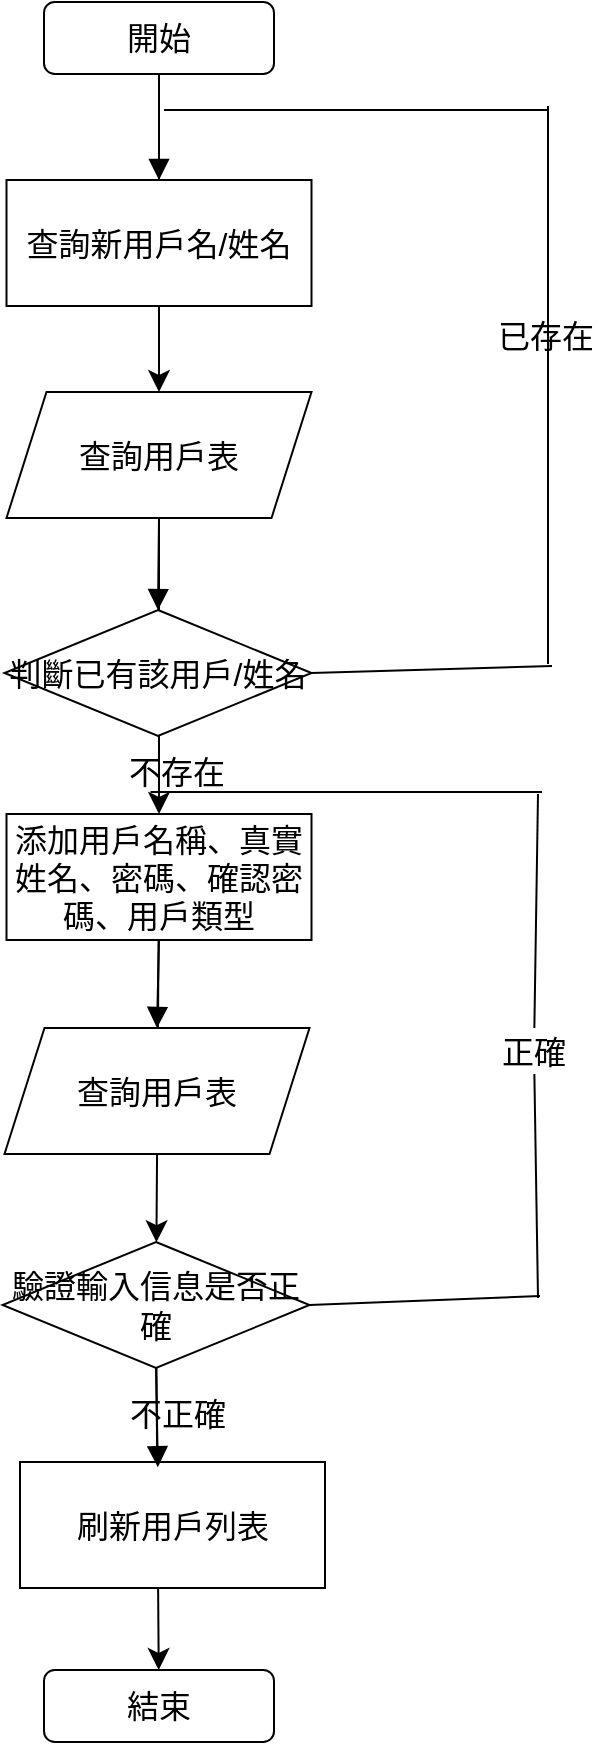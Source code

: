 <mxfile version="22.1.11" type="google">
  <diagram name="第 1 页" id="3-2gK9YEdZM3IiV0OXFe">
    <mxGraphModel grid="0" page="0" gridSize="10" guides="1" tooltips="1" connect="1" arrows="1" fold="1" pageScale="1" pageWidth="827" pageHeight="1169" math="0" shadow="0">
      <root>
        <mxCell id="0" />
        <mxCell id="1" parent="0" />
        <mxCell id="wkYyvQzpivgb2VtziBDL-13" value="" style="edgeStyle=none;curved=1;rounded=0;orthogonalLoop=1;jettySize=auto;html=1;fontSize=12;startSize=8;endSize=8;" edge="1" parent="1" source="wkYyvQzpivgb2VtziBDL-1" target="wkYyvQzpivgb2VtziBDL-3">
          <mxGeometry relative="1" as="geometry" />
        </mxCell>
        <mxCell id="wkYyvQzpivgb2VtziBDL-1" value="開始" style="rounded=1;whiteSpace=wrap;html=1;fontSize=16;" vertex="1" parent="1">
          <mxGeometry x="25" y="29" width="115" height="36" as="geometry" />
        </mxCell>
        <mxCell id="wkYyvQzpivgb2VtziBDL-2" value="查詢新用戶名/姓名" style="rounded=0;whiteSpace=wrap;html=1;fontSize=16;" vertex="1" parent="1">
          <mxGeometry x="6.25" y="118" width="152.5" height="63" as="geometry" />
        </mxCell>
        <mxCell id="wkYyvQzpivgb2VtziBDL-10" value="" style="edgeStyle=none;curved=1;rounded=0;orthogonalLoop=1;jettySize=auto;html=1;fontSize=12;startSize=8;endSize=8;" edge="1" parent="1" source="wkYyvQzpivgb2VtziBDL-3" target="wkYyvQzpivgb2VtziBDL-5">
          <mxGeometry relative="1" as="geometry" />
        </mxCell>
        <mxCell id="wkYyvQzpivgb2VtziBDL-3" value="查詢用戶表" style="shape=parallelogram;perimeter=parallelogramPerimeter;whiteSpace=wrap;html=1;fixedSize=1;fontSize=16;rotation=0;" vertex="1" parent="1">
          <mxGeometry x="6.25" y="224" width="152.5" height="63" as="geometry" />
        </mxCell>
        <mxCell id="wkYyvQzpivgb2VtziBDL-4" value="判斷已有該用戶/姓名" style="rhombus;whiteSpace=wrap;html=1;fontSize=16;rotation=0;" vertex="1" parent="1">
          <mxGeometry x="5.25" y="333" width="153.5" height="63" as="geometry" />
        </mxCell>
        <mxCell id="wkYyvQzpivgb2VtziBDL-11" value="" style="edgeStyle=none;curved=1;rounded=0;orthogonalLoop=1;jettySize=auto;html=1;fontSize=12;startSize=8;endSize=8;" edge="1" parent="1" source="wkYyvQzpivgb2VtziBDL-5" target="wkYyvQzpivgb2VtziBDL-7">
          <mxGeometry relative="1" as="geometry" />
        </mxCell>
        <mxCell id="wkYyvQzpivgb2VtziBDL-5" value="添加用戶名稱、真實姓名、密碼、確認密碼、用戶類型" style="rounded=0;whiteSpace=wrap;html=1;fontSize=16;" vertex="1" parent="1">
          <mxGeometry x="6.25" y="435" width="152.5" height="63" as="geometry" />
        </mxCell>
        <mxCell id="wkYyvQzpivgb2VtziBDL-6" value="查詢用戶表" style="shape=parallelogram;perimeter=parallelogramPerimeter;whiteSpace=wrap;html=1;fixedSize=1;fontSize=16;rotation=0;" vertex="1" parent="1">
          <mxGeometry x="5.25" y="542" width="152.5" height="63" as="geometry" />
        </mxCell>
        <mxCell id="wkYyvQzpivgb2VtziBDL-12" value="" style="edgeStyle=none;curved=1;rounded=0;orthogonalLoop=1;jettySize=auto;html=1;fontSize=12;startSize=8;endSize=8;" edge="1" parent="1" source="wkYyvQzpivgb2VtziBDL-7" target="wkYyvQzpivgb2VtziBDL-9">
          <mxGeometry relative="1" as="geometry" />
        </mxCell>
        <mxCell id="wkYyvQzpivgb2VtziBDL-7" value="驗證輸入信息是否正確" style="rhombus;whiteSpace=wrap;html=1;fontSize=16;rotation=0;" vertex="1" parent="1">
          <mxGeometry x="4.25" y="649" width="153.5" height="63" as="geometry" />
        </mxCell>
        <mxCell id="wkYyvQzpivgb2VtziBDL-8" value="刷新用戶列表" style="rounded=0;whiteSpace=wrap;html=1;fontSize=16;" vertex="1" parent="1">
          <mxGeometry x="13" y="759" width="152.5" height="63" as="geometry" />
        </mxCell>
        <mxCell id="wkYyvQzpivgb2VtziBDL-9" value="結束" style="rounded=1;whiteSpace=wrap;html=1;fontSize=16;" vertex="1" parent="1">
          <mxGeometry x="25" y="863" width="115" height="36" as="geometry" />
        </mxCell>
        <mxCell id="wkYyvQzpivgb2VtziBDL-14" value="" style="html=1;verticalAlign=bottom;endArrow=block;curved=0;rounded=0;fontSize=12;startSize=8;endSize=8;exitX=0.5;exitY=1;exitDx=0;exitDy=0;entryX=0.5;entryY=0;entryDx=0;entryDy=0;" edge="1" parent="1" source="wkYyvQzpivgb2VtziBDL-3" target="wkYyvQzpivgb2VtziBDL-4">
          <mxGeometry x="-0.391" y="13" width="80" relative="1" as="geometry">
            <mxPoint x="160" y="589" as="sourcePoint" />
            <mxPoint x="240" y="589" as="targetPoint" />
            <mxPoint as="offset" />
          </mxGeometry>
        </mxCell>
        <mxCell id="wkYyvQzpivgb2VtziBDL-16" value="" style="html=1;verticalAlign=bottom;endArrow=block;curved=0;rounded=0;fontSize=12;startSize=8;endSize=8;exitX=0.5;exitY=1;exitDx=0;exitDy=0;entryX=0.5;entryY=0;entryDx=0;entryDy=0;" edge="1" parent="1" source="wkYyvQzpivgb2VtziBDL-5" target="wkYyvQzpivgb2VtziBDL-6">
          <mxGeometry width="80" relative="1" as="geometry">
            <mxPoint x="160" y="389" as="sourcePoint" />
            <mxPoint x="240" y="389" as="targetPoint" />
          </mxGeometry>
        </mxCell>
        <mxCell id="wkYyvQzpivgb2VtziBDL-17" value="" style="html=1;verticalAlign=bottom;endArrow=block;curved=0;rounded=0;fontSize=12;startSize=8;endSize=8;exitX=0.5;exitY=1;exitDx=0;exitDy=0;entryX=0.5;entryY=0;entryDx=0;entryDy=0;" edge="1" parent="1" source="wkYyvQzpivgb2VtziBDL-1" target="wkYyvQzpivgb2VtziBDL-2">
          <mxGeometry width="80" relative="1" as="geometry">
            <mxPoint x="160" y="189" as="sourcePoint" />
            <mxPoint x="240" y="189" as="targetPoint" />
          </mxGeometry>
        </mxCell>
        <mxCell id="wkYyvQzpivgb2VtziBDL-19" value="" style="html=1;verticalAlign=bottom;endArrow=block;curved=0;rounded=0;fontSize=12;startSize=8;endSize=8;exitX=0.5;exitY=1;exitDx=0;exitDy=0;entryX=0.452;entryY=0.042;entryDx=0;entryDy=0;entryPerimeter=0;" edge="1" parent="1" source="wkYyvQzpivgb2VtziBDL-7" target="wkYyvQzpivgb2VtziBDL-8">
          <mxGeometry x="0.007" width="80" relative="1" as="geometry">
            <mxPoint x="160" y="689" as="sourcePoint" />
            <mxPoint x="240" y="689" as="targetPoint" />
            <mxPoint as="offset" />
          </mxGeometry>
        </mxCell>
        <mxCell id="wkYyvQzpivgb2VtziBDL-28" value="" style="endArrow=none;html=1;rounded=0;fontSize=12;startSize=8;endSize=8;curved=1;" edge="1" parent="1">
          <mxGeometry width="50" height="50" relative="1" as="geometry">
            <mxPoint x="85" y="83" as="sourcePoint" />
            <mxPoint x="277" y="83" as="targetPoint" />
          </mxGeometry>
        </mxCell>
        <mxCell id="wkYyvQzpivgb2VtziBDL-29" value="" style="endArrow=none;html=1;rounded=0;fontSize=12;startSize=8;endSize=8;curved=1;" edge="1" parent="1">
          <mxGeometry width="50" height="50" relative="1" as="geometry">
            <mxPoint x="277" y="360" as="sourcePoint" />
            <mxPoint x="277" y="81" as="targetPoint" />
          </mxGeometry>
        </mxCell>
        <mxCell id="wkYyvQzpivgb2VtziBDL-30" value="" style="endArrow=none;html=1;rounded=0;fontSize=12;startSize=8;endSize=8;curved=1;exitX=1;exitY=0.5;exitDx=0;exitDy=0;" edge="1" parent="1" source="wkYyvQzpivgb2VtziBDL-4">
          <mxGeometry width="50" height="50" relative="1" as="geometry">
            <mxPoint x="188" y="214" as="sourcePoint" />
            <mxPoint x="279" y="361" as="targetPoint" />
          </mxGeometry>
        </mxCell>
        <mxCell id="wkYyvQzpivgb2VtziBDL-31" value="已存在" style="text;strokeColor=none;fillColor=none;html=1;align=center;verticalAlign=middle;whiteSpace=wrap;rounded=0;fontSize=16;" vertex="1" parent="1">
          <mxGeometry x="246" y="181" width="60" height="30" as="geometry" />
        </mxCell>
        <mxCell id="wkYyvQzpivgb2VtziBDL-32" value="不存在" style="text;strokeColor=none;fillColor=none;html=1;align=center;verticalAlign=middle;whiteSpace=wrap;rounded=0;fontSize=16;" vertex="1" parent="1">
          <mxGeometry x="65" y="403" width="53" height="21" as="geometry" />
        </mxCell>
        <mxCell id="wkYyvQzpivgb2VtziBDL-33" value="" style="endArrow=none;html=1;rounded=0;fontSize=12;startSize=8;endSize=8;curved=1;exitX=0.25;exitY=1;exitDx=0;exitDy=0;" edge="1" parent="1" source="wkYyvQzpivgb2VtziBDL-32">
          <mxGeometry width="50" height="50" relative="1" as="geometry">
            <mxPoint x="188" y="514" as="sourcePoint" />
            <mxPoint x="274" y="424" as="targetPoint" />
          </mxGeometry>
        </mxCell>
        <mxCell id="wkYyvQzpivgb2VtziBDL-34" value="" style="endArrow=none;html=1;rounded=0;fontSize=12;startSize=8;endSize=8;curved=1;" edge="1" parent="1" source="wkYyvQzpivgb2VtziBDL-36">
          <mxGeometry width="50" height="50" relative="1" as="geometry">
            <mxPoint x="272" y="677" as="sourcePoint" />
            <mxPoint x="272" y="425" as="targetPoint" />
          </mxGeometry>
        </mxCell>
        <mxCell id="wkYyvQzpivgb2VtziBDL-35" value="" style="endArrow=none;html=1;rounded=0;fontSize=12;startSize=8;endSize=8;curved=1;exitX=1;exitY=0.5;exitDx=0;exitDy=0;" edge="1" parent="1" source="wkYyvQzpivgb2VtziBDL-7">
          <mxGeometry width="50" height="50" relative="1" as="geometry">
            <mxPoint x="188" y="514" as="sourcePoint" />
            <mxPoint x="273" y="676" as="targetPoint" />
          </mxGeometry>
        </mxCell>
        <mxCell id="wkYyvQzpivgb2VtziBDL-37" value="" style="endArrow=none;html=1;rounded=0;fontSize=12;startSize=8;endSize=8;curved=1;" edge="1" parent="1" target="wkYyvQzpivgb2VtziBDL-36">
          <mxGeometry width="50" height="50" relative="1" as="geometry">
            <mxPoint x="272" y="677" as="sourcePoint" />
            <mxPoint x="272" y="425" as="targetPoint" />
          </mxGeometry>
        </mxCell>
        <mxCell id="wkYyvQzpivgb2VtziBDL-36" value="正確" style="text;strokeColor=none;fillColor=none;html=1;align=center;verticalAlign=middle;whiteSpace=wrap;rounded=0;fontSize=16;" vertex="1" parent="1">
          <mxGeometry x="250" y="542" width="40" height="23" as="geometry" />
        </mxCell>
        <mxCell id="wkYyvQzpivgb2VtziBDL-38" value="不正確" style="text;strokeColor=none;fillColor=none;html=1;align=center;verticalAlign=middle;whiteSpace=wrap;rounded=0;fontSize=16;" vertex="1" parent="1">
          <mxGeometry x="57.5" y="722" width="68" height="26" as="geometry" />
        </mxCell>
      </root>
    </mxGraphModel>
  </diagram>
</mxfile>
